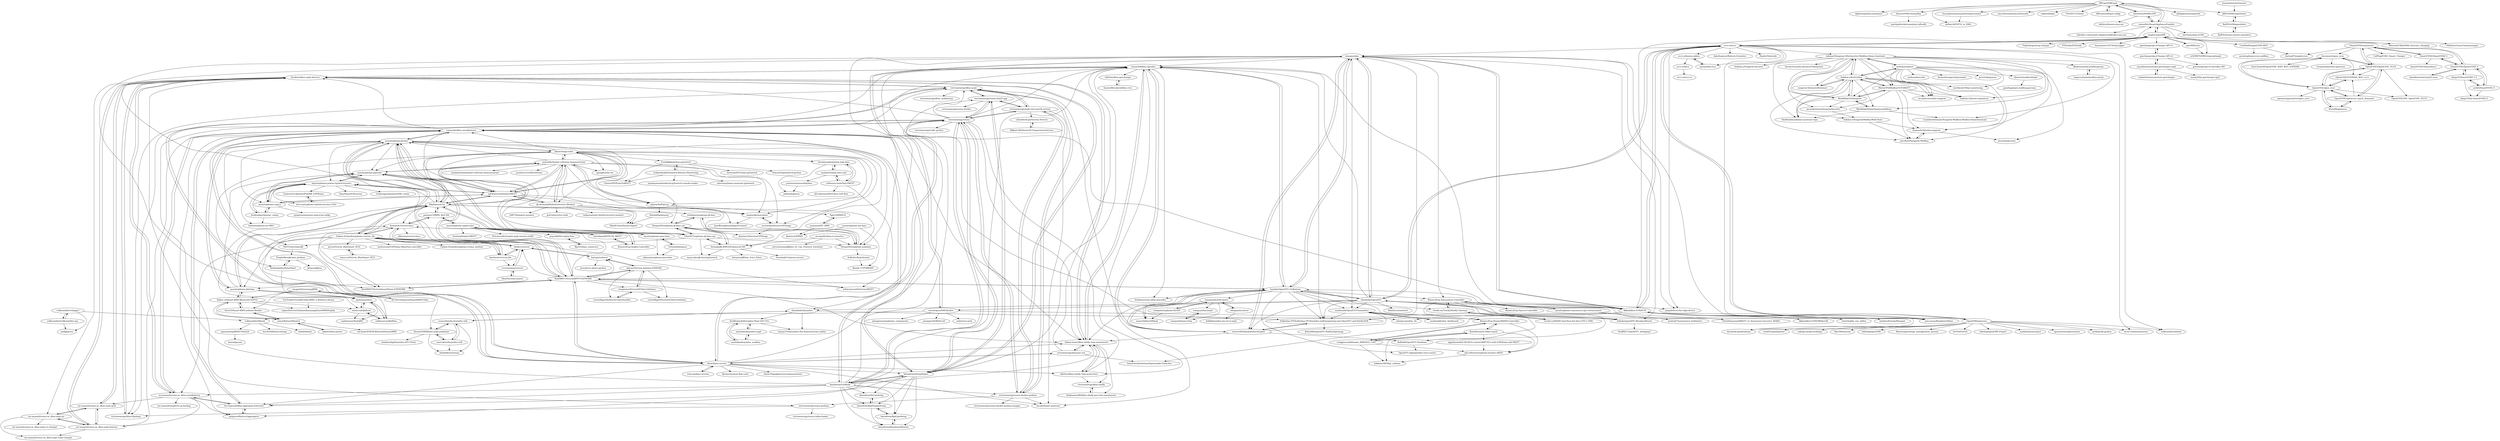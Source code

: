digraph G {
"SBFspot/SBFspot" -> "SBFspot/sbfspot-config"
"SBFspot/SBFspot" -> "datenschuft/SMA-EM"
"SBFspot/SBFspot" -> "philipptrenz/sunportal"
"SBFspot/SBFspot" -> "camueller/SmartApplianceEnabler"
"SBFspot/SBFspot" -> "dgibson/python-smadata2"
"SBFspot/SBFspot" -> "stuartpittaway/nanodesmapvmonitor"
"SBFspot/SBFspot" -> "Dymerz/SMA-SunnyBoy"
"SBFspot/SBFspot" -> "sma-bluetooth/sma-bluetooth"
"SBFspot/SBFspot" -> "nakla/sbfspot"
"SBFspot/SBFspot" -> "delhatch/ESP32_to_SMA"
"SBFspot/SBFspot" -> "J0B10/SMA-Speedwire"
"SBFspot/SBFspot" -> "TD22057/T-Home"
"mruettgers/SMLReader" -> "volkszaehler/libsml"
"mruettgers/SMLReader" -> "alengwenus/esphome_components"
"mruettgers/SMLReader" -> "lumapu/ahoy"
"mruettgers/SMLReader" -> "prampec/IotWebConf" ["e"=1]
"mruettgers/SMLReader" -> "KlausLi/Esp-HuaweiR4850-Controller"
"mruettgers/SMLReader" -> "mdzio/ccu-jack" ["e"=1]
"jtuemmler/sml2emeter" -> "J0B10/SMA-Speedwire"
"snaptec/openWB" -> "openWB/core"
"snaptec/openWB" -> "camueller/SmartApplianceEnabler"
"snaptec/openWB" -> "a529987659852/openwbmqtt"
"snaptec/openWB" -> "evcc-io/evcc"
"snaptec/openWB" -> "CurtRod/SimpleEVSE-WiFi"
"snaptec/openWB" -> "goecharger/go-eCharger-API-v1"
"snaptec/openWB" -> "Tinkerforge/warp-charger"
"snaptec/openWB" -> "EVNotify/EVNotify" ["e"=1]
"snaptec/openWB" -> "bassmaster187/TeslaLogger" ["e"=1]
"snaptec/openWB" -> "Maverick78de/SMA_forecast_charging"
"irekzielinski/Pylontech-Battery-Monitoring" -> "Frankkkkk/python-pylontech"
"irekzielinski/Pylontech-Battery-Monitoring" -> "mletenay/home-assistant-pylontech"
"irekzielinski/Pylontech-Battery-Monitoring" -> "ClassicDIY/PylonToMQTT"
"irekzielinski/Pylontech-Battery-Monitoring" -> "juanhaywood/nodered-pylontech-console-reader"
"SmartEVSE/smartevse" -> "SmartEVSE/SmartEVSE-2"
"SmartEVSE/smartevse" -> "CalPlug/EVSE_Smart_Charger"
"SmartEVSE/smartevse" -> "kortas87/simple-evse"
"SmartEVSE/smartevse" -> "SmartEVSE/SmartEVSE-3"
"SmartEVSE/smartevse" -> "lincomatic/open_evse"
"SmartEVSE/smartevse" -> "OpenEVSE/OpenEVSE_PLUS"
"BotoX/huawei-r48xx-esp32" -> "craigpeacock/Huawei_R4850G2_CAN"
"BotoX/huawei-r48xx-esp32" -> "haklein/r4850g2_arduino"
"BotoX/huawei-r48xx-esp32" -> "mb-software/esphome-huawei-r4850"
"BotoX/huawei-r48xx-esp32" -> "mjpalmowski/CAN-BUS-control-R4875G1-with-ESPHome-and-MQTT"
"BotoX/huawei-r48xx-esp32" -> "KlausLi/Esp-HuaweiR4850-Controller"
"jblance/mpp-solar" -> "ned-kelly/docker-voltronic-homeassistant"
"jblance/mpp-solar" -> "syssi/esphome-jk-bms"
"jblance/mpp-solar" -> "syssi/esphome-pipsolar"
"jblance/mpp-solar" -> "fl4p/batmon-ha"
"jblance/mpp-solar" -> "Uksa007/esphome-jk-bms-can"
"jblance/mpp-solar" -> "softwarecrash/Solar2MQTT"
"jblance/mpp-solar" -> "njfaria/SolPipLog"
"jblance/mpp-solar" -> "BarkinSpider/SolarShed"
"jblance/mpp-solar" -> "dj-nitehawk/Hybrid-Inverter-Monitor"
"jblance/mpp-solar" -> "manio/skymax-demo"
"jblance/mpp-solar" -> "Louisvdw/dbus-serialbattery"
"jblance/mpp-solar" -> "dreadnought/python-daly-bms"
"jblance/mpp-solar" -> "opengd/solar-sis"
"jblance/mpp-solar" -> "Frankkkkk/python-pylontech"
"jblance/mpp-solar" -> "scottwday/InverterOfThings"
"bres55/Smart-BMS-arduino-Reader" -> "kolins-cz/Smart-BMS-Bluetooth-ESP32"
"bres55/Smart-BMS-arduino-Reader" -> "simat/BatteryMonitor"
"CurtRod/SimpleEVSE-WiFi" -> "kortas87/simple-evse"
"CurtRod/SimpleEVSE-WiFi" -> "syssi/esphome-evse-wallbox"
"victronenergy/venus-html5-app" -> "victronenergy/node-red-contrib-victron"
"victronenergy/venus-html5-app" -> "victronenergy/dbus-mqtt"
"victronenergy/venus-html5-app" -> "victronenergy/venus-docker"
"victronenergy/venus-html5-app" -> "victronenergy/venus"
"victronenergy/venus-html5-app" -> "kwindrem/SetupHelper"
"winginitau/VictronVEDirectArduino" -> "physee/Victron.Arduino-ESP8266"
"winginitau/VictronVEDirectArduino" -> "cterwilliger/VeDirectFrameHandler"
"winginitau/VictronVEDirectArduino" -> "cterwilliger/VictronVEDirectArduino"
"meltaxa/solariot" -> "bohdan-s/SunGather"
"meltaxa/solariot" -> "tjhowse/modbus4mqtt"
"meltaxa/solariot" -> "MatterVN/ModbusTCP2MQTT"
"meltaxa/solariot" -> "meltaxa/herculis"
"meltaxa/solariot" -> "thomasfa18/solar-sungrow"
"meltaxa/solariot" -> "ptarcher/pvstats"
"meltaxa/solariot" -> "rpvelloso/Sungrow-Modbus"
"meltaxa/solariot" -> "kronicd/sungrow2pvoutput"
"meltaxa/solariot" -> "MickMake/GoSungrow"
"meltaxa/solariot" -> "mkaiser/Sungrow-SHx-Inverter-Modbus-Home-Assistant"
"meltaxa/solariot" -> "pcorrick/sgemon"
"meltaxa/solariot" -> "mvandersteen/ha-sungrow"
"ned-kelly/docker-voltronic-homeassistant" -> "manio/skymax-demo"
"ned-kelly/docker-voltronic-homeassistant" -> "jblance/mpp-solar"
"ned-kelly/docker-voltronic-homeassistant" -> "njfaria/SolPipLog"
"ned-kelly/docker-voltronic-homeassistant" -> "syssi/esphome-pipsolar"
"ned-kelly/docker-voltronic-homeassistant" -> "scottwday/InverterOfThings"
"ned-kelly/docker-voltronic-homeassistant" -> "dj-nitehawk/Hybrid-Inverter-Monitor"
"ned-kelly/docker-voltronic-homeassistant" -> "MindFreeze/hassio-axpert"
"ned-kelly/docker-voltronic-homeassistant" -> "JosefKrieglstein/AxpertControl"
"ned-kelly/docker-voltronic-homeassistant" -> "catalinbordan/docker-voltronic-homeassistant"
"ned-kelly/docker-voltronic-homeassistant" -> "softwarecrash/Solar2MQTT"
"ned-kelly/docker-voltronic-homeassistant" -> "jvandervyver/libvoltronic"
"ned-kelly/docker-voltronic-homeassistant" -> "fl4p/batmon-ha"
"ned-kelly/docker-voltronic-homeassistant" -> "syssi/esphome-jk-bms"
"ned-kelly/docker-voltronic-homeassistant" -> "Uksa007/esphome-jk-bms-can"
"ned-kelly/docker-voltronic-homeassistant" -> "opengd/solar-sis"
"SBFspot/sbfspot-config" -> "SBFspot/SBFspot"
"thomasfa18/solar-sungrow" -> "rpvelloso/Sungrow-Modbus"
"thomasfa18/solar-sungrow" -> "ptarcher/pvstats"
"victronenergy/node-red-contrib-victron" -> "victronenergy/venus-html5-app"
"victronenergy/node-red-contrib-victron" -> "victronenergy/venus-docker-grafana"
"victronenergy/node-red-contrib-victron" -> "victronenergy/dbus-mqtt"
"victronenergy/node-red-contrib-victron" -> "lucode/home-assistant"
"victronenergy/node-red-contrib-victron" -> "victronenergy/venus"
"victronenergy/node-red-contrib-victron" -> "LHardwick-git/Victron-Service"
"smagicld/xiaoxiangBMS" -> "KG-Development/SmartBMSUtility"
"smagicld/xiaoxiangBMS" -> "kolins-cz/Smart-BMS-Bluetooth-ESP32"
"smagicld/xiaoxiangBMS" -> "bres55/Smart-BMS-arduino-Reader"
"kolins-cz/Smart-BMS-Bluetooth-ESP32" -> "bres55/Smart-BMS-arduino-Reader"
"kolins-cz/Smart-BMS-Bluetooth-ESP32" -> "syssi/esphome-jbd-bms"
"kolins-cz/Smart-BMS-Bluetooth-ESP32" -> "vagueDirector/ArduinoXiaoxiangSmartBMSDisplay"
"kolins-cz/Smart-BMS-Bluetooth-ESP32" -> "simat/BatteryMonitor"
"kolins-cz/Smart-BMS-Bluetooth-ESP32" -> "sshoecraft/jbdtool"
"victronenergy/venus-docker-grafana" -> "victronenergy/dbus-mqtt"
"victronenergy/venus-docker-grafana" -> "victronenergy/venus-docker-grafana-images"
"victronenergy/venus-docker-grafana" -> "victronenergy/node-red-contrib-victron"
"victronenergy/venus-docker-grafana" -> "victronenergy/venus"
"victronenergy/venus-docker-grafana" -> "victronenergy/venus-grafana"
"victronenergy/venus-docker-grafana" -> "lucode/home-assistant"
"Dymerz/SMA-SunnyBoy" -> "martijndierckx/sunnyboy-influxdb"
"lluisball/godenerg" -> "MindFreeze/hassio-axpert"
"Sgw32/BMSCtl" -> "juamiso/ANT_BMS"
"Louisvdw/dbus-serialbattery" -> "victronenergy/venus"
"Louisvdw/dbus-serialbattery" -> "Dr-Gigavolt/dbus-aggregate-batteries"
"Louisvdw/dbus-serialbattery" -> "mr-manuel/venus-os_dbus-serialbattery"
"Louisvdw/dbus-serialbattery" -> "syssi/esphome-jk-bms"
"Louisvdw/dbus-serialbattery" -> "kwindrem/SetupHelper"
"Louisvdw/dbus-serialbattery" -> "kwindrem/GuiMods"
"Louisvdw/dbus-serialbattery" -> "freakent/dbus-mqtt-devices"
"Louisvdw/dbus-serialbattery" -> "sfstar/hass-victron"
"Louisvdw/dbus-serialbattery" -> "mr-manuel/venus-os_dbus-mqtt-battery"
"Louisvdw/dbus-serialbattery" -> "henne49/dbus-opendtu"
"Louisvdw/dbus-serialbattery" -> "Uksa007/esphome-jk-bms-can"
"Louisvdw/dbus-serialbattery" -> "victronenergy/dbus-mqtt"
"Louisvdw/dbus-serialbattery" -> "pulquero/BatteryAggregator"
"Louisvdw/dbus-serialbattery" -> "shining-man/bsc_fw" ["e"=1]
"Louisvdw/dbus-serialbattery" -> "fabian-lauer/dbus-shelly-3em-smartmeter"
"evcc-io/evcc" -> "Akkudoktor-EOS/EOS"
"evcc-io/evcc" -> "snaptec/openWB"
"evcc-io/evcc" -> "tbnobody/OpenDTU"
"evcc-io/evcc" -> "jomjol/AI-on-the-edge-device" ["e"=1]
"evcc-io/evcc" -> "evcc-io/hassio-addon"
"evcc-io/evcc" -> "OpenEMS/openems"
"evcc-io/evcc" -> "jens-maus/RaspberryMatic" ["e"=1]
"evcc-io/evcc" -> "marq24/ha-evcc"
"evcc-io/evcc" -> "camueller/SmartApplianceEnabler"
"evcc-io/evcc" -> "steve-community/steve" ["e"=1]
"evcc-io/evcc" -> "dalathegreat/Battery-Emulator" ["e"=1]
"evcc-io/evcc" -> "Hypfer/Valetudo" ["e"=1]
"evcc-io/evcc" -> "mkaiser/Sungrow-SHx-Inverter-Modbus-Home-Assistant"
"evcc-io/evcc" -> "lumapu/ahoy"
"evcc-io/evcc" -> "volkszaehler/mbmd" ["e"=1]
"stuartpittaway/nanodesmapvmonitor" -> "delhatch/ESP32_to_SMA"
"OpenEVSE/openevse_esp32_firmware" -> "OpenEVSE/open_evse"
"OpenEVSE/openevse_esp32_firmware" -> "firstof9/openevse"
"OpenEVSE/openevse_esp32_firmware" -> "OpenEVSE/OpenEVSE_PLUS"
"OpenEVSE/openevse_esp32_firmware" -> "OpenEVSE/ESP8266_WiFi_v2.x"
"goecharger/go-eCharger-API-v1" -> "goecharger/go-eCharger-API-v2"
"volkszaehler/libsml" -> "dailab/libsml"
"volkszaehler/libsml" -> "devZer0/libsml-testing"
"volkszaehler/libsml" -> "spacemanspiff2007/SmlLib"
"simat/BatteryMonitor" -> "bres55/Smart-BMS-arduino-Reader"
"simat/BatteryMonitor" -> "Jakeler/bms-parser"
"simat/BatteryMonitor" -> "sw-home/FHEM-BluetoothSmartBMS"
"simat/BatteryMonitor" -> "kolins-cz/Smart-BMS-Bluetooth-ESP32"
"victronenergy/venus" -> "Louisvdw/dbus-serialbattery"
"victronenergy/venus" -> "kwindrem/GuiMods"
"victronenergy/venus" -> "victronenergy/venus-docker-grafana"
"victronenergy/venus" -> "kwindrem/SetupHelper"
"victronenergy/venus" -> "victronenergy/venus-html5-app"
"victronenergy/venus" -> "victronenergy/dbus-mqtt"
"victronenergy/venus" -> "victronenergy/node-red-contrib-victron"
"victronenergy/venus" -> "sfstar/hass-victron"
"victronenergy/venus" -> "freakent/dbus-mqtt-devices"
"victronenergy/venus" -> "henne49/dbus-opendtu"
"victronenergy/venus" -> "fabian-lauer/dbus-shelly-3em-smartmeter"
"victronenergy/venus" -> "victronenergy/dbus-flashmq"
"victronenergy/venus" -> "victronenergy/venus-grafana"
"victronenergy/venus" -> "victronenergy/velib_python"
"victronenergy/venus" -> "vikt0rm/dbus-shelly-1pm-pvinverter"
"cathiele/homeassistant-goecharger" -> "syssi/homeassistant-goecharger-mqtt"
"tjhowse/modbus4mqtt" -> "ganehag/open-modbusgateway"
"BarkinSpider/SolarShed" -> "PurpleAlien/jk-bms_grafana"
"BarkinSpider/SolarShed" -> "tgalarneau/bms"
"rakhmaevao/JbdBms" -> "tgalarneau/bms"
"rakhmaevao/JbdBms" -> "sshoecraft/jbdtool"
"Jakeler/bms-parser" -> "simat/BatteryMonitor"
"karioja/vedirect" -> "physee/Victron.Arduino-ESP8266"
"karioja/vedirect" -> "jessedc/ve.direct-python"
"karioja/vedirect" -> "birdie1/victron"
"volkszaehler/vzlogger" -> "volkszaehler/volkszaehler.org"
"volkszaehler/vzlogger" -> "volkszaehler/libsml"
"volkszaehler/vzlogger" -> "andig/gravo"
"cterwilliger/VeDirectFrameHandler" -> "winginitau/VictronVEDirectArduino"
"mitchese/shm-et340" -> "c0deliner/venus-homemanager"
"juamiso/ANT_BMS" -> "Sgw32/BMSCtl"
"juamiso/ANT_BMS" -> "klotztech/VBMS"
"Olen/VictronConnect" -> "vvvrrooomm/victron"
"rpvelloso/Sungrow-Modbus" -> "thomasfa18/solar-sungrow"
"dzurikmiroslav/esp32-evse" -> "SmartEVSE/SmartEVSE-3"
"justinschoeman/dalybms" -> "jallum/dalymon"
"dmslabsbr/hoymiles" -> "banny310/hoymiles-dtu-homeassistant-addon"
"dmslabsbr/hoymiles" -> "ArekKubacki/Hoymiles-Plant-DTU-Pro"
"dmslabsbr/hoymiles" -> "suaveolent/ha-hoymiles-wifi"
"dmslabsbr/hoymiles" -> "Selbstbau-PV/Selbstbau-PV-Hoymiles-nulleinspeisung-mit-OpenDTU-und-Shelly3EM"
"KinDR007/VictronMPPT-ESPHOME" -> "Fabian-Schmidt/esphome-victron_ble"
"KinDR007/VictronMPPT-ESPHOME" -> "KinDR007/VictronSmartShunt-ESPHOME"
"KinDR007/VictronMPPT-ESPHOME" -> "physee/Victron.Arduino-ESP8266"
"KinDR007/VictronMPPT-ESPHOME" -> "syssi/esphome-jk-bms"
"KinDR007/VictronMPPT-ESPHOME" -> "softwarecrash/Victron2MQTT"
"KinDR007/VictronMPPT-ESPHOME" -> "henne49/dbus-opendtu"
"KinDR007/VictronMPPT-ESPHOME" -> "sfstar/hass-victron"
"KinDR007/VictronMPPT-ESPHOME" -> "karioja/vedirect"
"KinDR007/VictronMPPT-ESPHOME" -> "keshavdv/victron-hacs"
"KinDR007/VictronMPPT-ESPHOME" -> "hoylabs/OpenDTU-OnBattery"
"KinDR007/VictronMPPT-ESPHOME" -> "birdie1/victron"
"KinDR007/VictronMPPT-ESPHOME" -> "fl4p/batmon-ha"
"KinDR007/VictronMPPT-ESPHOME" -> "fabian-lauer/dbus-shelly-3em-smartmeter"
"KinDR007/VictronMPPT-ESPHOME" -> "winginitau/VictronVEDirectArduino"
"KinDR007/VictronMPPT-ESPHOME" -> "syssi/esphome-jbd-bms"
"SmartEVSE/SmartEVSE-2" -> "SmartEVSE/smartevse"
"SmartEVSE/SmartEVSE-2" -> "SmartEVSE/SmartEVSE-3"
"SmartEVSE/SmartEVSE-2" -> "SmartEVSE/Sensorbox-2"
"birdie1/victron" -> "vvvrrooomm/victron"
"birdie1/victron" -> "karioja/vedirect"
"birdie1/victron" -> "keshavdv/victron-ble"
"birdie1/victron" -> "Fabian-Schmidt/esphome-victron_ble"
"softwarecrash/Solar2MQTT" -> "syssi/esphome-pipsolar"
"softwarecrash/Solar2MQTT" -> "syssi/esphome-smg-ii"
"softwarecrash/Solar2MQTT" -> "odya/esphome-powmr-hybrid-inverter"
"softwarecrash/Solar2MQTT" -> "dj-nitehawk/Hybrid-Inverter-Monitor"
"softwarecrash/Solar2MQTT" -> "syssi/esphome-jk-bms"
"softwarecrash/Solar2MQTT" -> "ned-kelly/docker-voltronic-homeassistant"
"softwarecrash/Solar2MQTT" -> "jblance/mpp-solar"
"softwarecrash/Solar2MQTT" -> "fl4p/batmon-ha"
"softwarecrash/Solar2MQTT" -> "njfaria/SolPipLog"
"softwarecrash/Solar2MQTT" -> "daromer2/InverterOfThings"
"syssi/esphome-jk-bms" -> "fl4p/batmon-ha"
"syssi/esphome-jk-bms" -> "Uksa007/esphome-jk-bms-can"
"syssi/esphome-jk-bms" -> "Louisvdw/dbus-serialbattery"
"syssi/esphome-jk-bms" -> "Sleeper85/esphome-jk-bms-can"
"syssi/esphome-jk-bms" -> "jblance/mpp-solar"
"syssi/esphome-jk-bms" -> "NEEY-electronic/JK"
"syssi/esphome-jk-bms" -> "Sleeper85/esphome-yambms"
"syssi/esphome-jk-bms" -> "syssi/esphome-pipsolar"
"syssi/esphome-jk-bms" -> "syssi/esphome-jbd-bms"
"syssi/esphome-jk-bms" -> "softwarecrash/Solar2MQTT"
"syssi/esphome-jk-bms" -> "odya/esphome-powmr-hybrid-inverter"
"syssi/esphome-jk-bms" -> "Fabian-Schmidt/esphome-victron_ble"
"syssi/esphome-jk-bms" -> "KinDR007/VictronMPPT-ESPHOME"
"syssi/esphome-jk-bms" -> "syssi/esphome-smg-ii"
"syssi/esphome-jk-bms" -> "ArminJo/JK-BMSToPylontechCAN"
"syssi/esphome-soyosource-gtn-virtual-meter" -> "KlausLi/Esp-Soyosource-Controller"
"syssi/esphome-soyosource-gtn-virtual-meter" -> "ChrisHomewood/MQTT_to_Soyosource-Inverter_RS485"
"syssi/esphome-soyosource-gtn-virtual-meter" -> "matlen67/soyosource-weblimiter"
"kwindrem/GuiMods" -> "kwindrem/SetupHelper"
"kwindrem/GuiMods" -> "kwindrem/RpiDisplaySetup"
"kwindrem/GuiMods" -> "victronenergy/venus"
"kwindrem/GuiMods" -> "kwindrem/RpiGpioSetup"
"kwindrem/GuiMods" -> "Louisvdw/dbus-serialbattery"
"kwindrem/GuiMods" -> "kwindrem/ShutdownMonitor"
"kwindrem/GuiMods" -> "freakent/dbus-mqtt-devices"
"kwindrem/GuiMods" -> "mr-manuel/venus-os_dbus-serialbattery"
"kwindrem/GuiMods" -> "kwindrem/VeCanSetup"
"kwindrem/GuiMods" -> "fabian-lauer/dbus-shelly-3em-smartmeter"
"kwindrem/GuiMods" -> "henne49/dbus-opendtu"
"kwindrem/GuiMods" -> "Dr-Gigavolt/dbus-aggregate-batteries"
"kwindrem/GuiMods" -> "victronenergy/venus-docker-grafana"
"kwindrem/GuiMods" -> "victronenergy/venus-html5-app"
"firstof9/openevse" -> "OpenEVSE/openevse_esp32_firmware"
"firstof9/openevse" -> "OpenEVSE/open_evse"
"PurpleAlien/jk-bms_grafana" -> "BarkinSpider/SolarShed"
"PurpleAlien/jk-bms_grafana" -> "jblance/jkbms"
"openWB/core" -> "snaptec/openWB"
"openWB/core" -> "a529987659852/openwbmqtt"
"KinDR007/VictronSmartShunt-ESPHOME" -> "KinDR007/VictronMPPT-ESPHOME"
"evcc-io/hassio-addon" -> "marq24/ha-evcc"
"evcc-io/hassio-addon" -> "evcc-io/docs"
"syssi/esphome-pipsolar" -> "syssi/esphome-smg-ii"
"syssi/esphome-pipsolar" -> "softwarecrash/Solar2MQTT"
"syssi/esphome-pipsolar" -> "ned-kelly/docker-voltronic-homeassistant"
"syssi/esphome-pipsolar" -> "odya/esphome-powmr-hybrid-inverter"
"tiagocoutinho/modbus-proxy" -> "Akulatraxas/ha-modbusproxy"
"vvvrrooomm/victron" -> "birdie1/victron"
"vvvrrooomm/victron" -> "Olen/VictronConnect"
"craigpeacock/Huawei_R4850G2_CAN" -> "BotoX/huawei-r48xx-esp32"
"craigpeacock/Huawei_R4850G2_CAN" -> "KlausLi/Esp-HuaweiR4850-Controller"
"craigpeacock/Huawei_R4850G2_CAN" -> "mb-software/esphome-huawei-r4850"
"craigpeacock/Huawei_R4850G2_CAN" -> "haklein/r4850g2_arduino"
"dreadnought/python-daly-bms" -> "maland16/daly-bms-uart"
"dreadnought/python-daly-bms" -> "jallum/dalymon"
"dreadnought/python-daly-bms" -> "softwarecrash/Daly2MQTT"
"maland16/daly-bms-uart" -> "dreadnought/python-daly-bms"
"maland16/daly-bms-uart" -> "softwarecrash/Daly2MQTT"
"maland16/daly-bms-uart" -> "justinschoeman/dalybms"
"kwindrem/SetupHelper" -> "kwindrem/GuiMods"
"kwindrem/SetupHelper" -> "kwindrem/RpiDisplaySetup"
"kwindrem/SetupHelper" -> "kwindrem/ShutdownMonitor"
"kwindrem/SetupHelper" -> "kwindrem/RpiGpioSetup"
"kwindrem/SetupHelper" -> "Louisvdw/dbus-serialbattery"
"kwindrem/SetupHelper" -> "freakent/dbus-mqtt-devices"
"kwindrem/SetupHelper" -> "victronenergy/venus"
"kwindrem/SetupHelper" -> "kwindrem/VeCanSetup"
"kwindrem/SetupHelper" -> "Dr-Gigavolt/dbus-aggregate-batteries"
"kwindrem/SetupHelper" -> "pulquero/BatteryAggregator"
"kwindrem/SetupHelper" -> "victronenergy/venus-html5-app"
"kwindrem/SetupHelper" -> "henne49/dbus-opendtu"
"datenschuft/SMA-EM" -> "kellerza/hassio-sma-em"
"datenschuft/SMA-EM" -> "camueller/SmartApplianceEnabler"
"datenschuft/SMA-EM" -> "SBFspot/SBFspot"
"Frankkkkk/python-pylontech" -> "meteosat007/solar-pylontech"
"Frankkkkk/python-pylontech" -> "Tomcat42/pylontech-python"
"Frankkkkk/python-pylontech" -> "irekzielinski/Pylontech-Battery-Monitoring"
"Frankkkkk/python-pylontech" -> "ClassicDIY/PylonToMQTT"
"spacemanspiff2007/SmlLib" -> "huirad/pysml"
"RalfOGit/libspeedwire" -> "J0B10/SMA-Speedwire"
"RalfOGit/libspeedwire" -> "RalfOGit/sma-emeter-simulator"
"tgalarneau/bms" -> "sophienyaa/NodeJBD"
"tgalarneau/bms" -> "sshoecraft/jbdtool"
"tgalarneau/bms" -> "rakhmaevao/JbdBms"
"sshoecraft/jbdtool" -> "tgalarneau/bms"
"sshoecraft/jbdtool" -> "sophienyaa/NodeJBD"
"sshoecraft/jbdtool" -> "rakhmaevao/JbdBms"
"kwindrem/VeCanSetup" -> "kwindrem/RpiDisplaySetup"
"J0B10/SMA-Speedwire" -> "RalfOGit/libspeedwire"
"RalfOGit/sma-emeter-simulator" -> "RalfOGit/libspeedwire"
"LHardwick-git/Victron-Service" -> "Rikkert-RS/VenusOS-TemperatureService"
"kwindrem/RpiDisplaySetup" -> "kwindrem/RpiGpioSetup"
"kwindrem/RpiDisplaySetup" -> "kwindrem/ShutdownMonitor"
"kwindrem/RpiDisplaySetup" -> "kwindrem/VeCanSetup"
"KG-Development/SmartBMSUtility" -> "smagicld/xiaoxiangBMS"
"kwindrem/RpiGpioSetup" -> "kwindrem/RpiDisplaySetup"
"kwindrem/RpiGpioSetup" -> "kwindrem/ShutdownMonitor"
"fl4p/batmon-ha" -> "syssi/esphome-jk-bms"
"fl4p/batmon-ha" -> "patman15/BMS_BLE-HA"
"fl4p/batmon-ha" -> "syssi/esphome-jbd-bms"
"fl4p/batmon-ha" -> "syssi/esphome-pipsolar"
"fl4p/batmon-ha" -> "Uksa007/esphome-jk-bms-can"
"fl4p/batmon-ha" -> "jblance/mpp-solar"
"fl4p/batmon-ha" -> "odya/esphome-powmr-hybrid-inverter"
"fl4p/batmon-ha" -> "softwarecrash/Solar2MQTT"
"fl4p/batmon-ha" -> "ned-kelly/docker-voltronic-homeassistant"
"fl4p/batmon-ha" -> "txubelaxu/esphome-jk-bms"
"fl4p/batmon-ha" -> "keshavdv/victron-hacs"
"fl4p/batmon-ha" -> "KinDR007/VictronSmartShunt-ESPHOME"
"fl4p/batmon-ha" -> "Sleeper85/esphome-yambms"
"fl4p/batmon-ha" -> "tgalarneau/bms"
"fl4p/batmon-ha" -> "Fabian-Schmidt/esphome-victron_ble"
"lumapu/ahoy" -> "tbnobody/OpenDTU"
"lumapu/ahoy" -> "hoylabs/OpenDTU-OnBattery"
"lumapu/ahoy" -> "reserve85/HoymilesZeroExport"
"lumapu/ahoy" -> "henne49/dbus-opendtu"
"lumapu/ahoy" -> "mruettgers/SMLReader"
"lumapu/ahoy" -> "KlausLi/Esp-Soyosource-Controller"
"lumapu/ahoy" -> "dokuhn/openDTU-BreakoutBoard"
"lumapu/ahoy" -> "Akkudoktor-EOS/EOS"
"lumapu/ahoy" -> "KinDR007/VictronMPPT-ESPHOME"
"lumapu/ahoy" -> "jens-maus/RaspberryMatic" ["e"=1]
"lumapu/ahoy" -> "DennisOSRM/hms-mqtt-publisher"
"lumapu/ahoy" -> "jomjol/AI-on-the-edge-device" ["e"=1]
"lumapu/ahoy" -> "dmslabsbr/hoymiles"
"lumapu/ahoy" -> "markusdd/OpenDTUFusionDocs"
"lumapu/ahoy" -> "Selbstbau-PV/Selbstbau-PV-Hoymiles-nulleinspeisung-mit-OpenDTU-und-Shelly3EM"
"mkaiser/Sungrow-SHx-Inverter-Modbus-Home-Assistant" -> "bohdan-s/SunGather"
"mkaiser/Sungrow-SHx-Inverter-Modbus-Home-Assistant" -> "MickMake/HomeAssistantAddons"
"mkaiser/Sungrow-SHx-Inverter-Modbus-Home-Assistant" -> "MatterVN/ModbusTCP2MQTT"
"mkaiser/Sungrow-SHx-Inverter-Modbus-Home-Assistant" -> "sungrow-firmware/firmware"
"mkaiser/Sungrow-SHx-Inverter-Modbus-Home-Assistant" -> "MickMake/GoSungrow"
"mkaiser/Sungrow-SHx-Inverter-Modbus-Home-Assistant" -> "Louisbertelsmann/Sungrow-Wallbox-Modbus-HomeAssistant"
"mkaiser/Sungrow-SHx-Inverter-Modbus-Home-Assistant" -> "NickStallman/home-assistant-repo"
"mkaiser/Sungrow-SHx-Inverter-Modbus-Home-Assistant" -> "Akulatraxas/ha-modbusproxy"
"mkaiser/Sungrow-SHx-Inverter-Modbus-Home-Assistant" -> "michbeck100/pv-monitoring"
"mkaiser/Sungrow-SHx-Inverter-Modbus-Home-Assistant" -> "bohdan-s/hassio-repository"
"mkaiser/Sungrow-SHx-Inverter-Modbus-Home-Assistant" -> "bohdan-s/Sungrow-Inverter"
"mkaiser/Sungrow-SHx-Inverter-Modbus-Home-Assistant" -> "meltaxa/solariot"
"mkaiser/Sungrow-SHx-Inverter-Modbus-Home-Assistant" -> "InventoCasa/ha-advanced-blueprints" ["e"=1]
"mkaiser/Sungrow-SHx-Inverter-Modbus-Home-Assistant" -> "mvandersteen/ha-sungrow"
"mkaiser/Sungrow-SHx-Inverter-Modbus-Home-Assistant" -> "mvandersteen/SungrowInverter"
"camueller/SmartApplianceEnabler" -> "Maverick78de/SMA_forecast_charging"
"camueller/SmartApplianceEnabler" -> "datenschuft/SMA-EM"
"camueller/SmartApplianceEnabler" -> "iobroker-community-adapters/ioBroker.sma-em"
"camueller/SmartApplianceEnabler" -> "snaptec/openWB"
"camueller/SmartApplianceEnabler" -> "mitchese/shm-et340"
"camueller/SmartApplianceEnabler" -> "SBFspot/SBFspot"
"goecharger/go-eCharger-API-v2" -> "goecharger/go-eCharger-API-v1"
"goecharger/go-eCharger-API-v2" -> "syssi/homeassistant-goecharger-mqtt"
"goecharger/go-eCharger-API-v2" -> "goecharger/go-eController-API"
"syssi/esphome-jbd-bms" -> "kolins-cz/Smart-BMS-Bluetooth-ESP32"
"syssi/esphome-jbd-bms" -> "rakhmaevao/JbdBms"
"syssi/esphome-jbd-bms" -> "tgalarneau/bms"
"syssi/esphome-jbd-bms" -> "fl4p/batmon-ha"
"syssi/esphome-jbd-bms" -> "syssi/esphome-jk-bms"
"syssi/esphome-jbd-bms" -> "sshoecraft/jbdtool"
"syssi/esphome-jbd-bms" -> "syssi/esphome-pipsolar"
"SmartEVSE/SmartEVSE-3" -> "serkri/SmartEVSE-3"
"SmartEVSE/SmartEVSE-3" -> "SmartEVSE/SmartEVSE-2"
"SmartEVSE/SmartEVSE-3" -> "dingo35/SmartEVSE-3.5"
"SmartEVSE/SmartEVSE-3" -> "dzurikmiroslav/esp32-evse"
"SmartEVSE/SmartEVSE-3" -> "SmartEVSE/smartevse"
"OpenEVSE/OpenEVSE_PLUS" -> "OpenEVSE/open_evse"
"OpenEVSE/OpenEVSE_PLUS" -> "OpenEVSE/openevse_esp32_firmware"
"OpenEVSE/OpenEVSE_PLUS" -> "lincomatic/open_evse"
"OpenEVSE/OpenEVSE_PLUS" -> "OpenEVSE/DIY_OpenEVSE_PLUS"
"OpenEVSE/OpenEVSE_PLUS" -> "SmartEVSE/smartevse"
"OpenEVSE/OpenEVSE_PLUS" -> "OpenEVSE/ESP8266_WiFi_v2.x"
"MickMake/GoSungrow" -> "MatterVN/ModbusTCP2MQTT"
"MickMake/GoSungrow" -> "MickMake/HomeAssistantAddons"
"MickMake/GoSungrow" -> "bohdan-s/SunGather"
"MickMake/GoSungrow" -> "mkaiser/Sungrow-SHx-Inverter-Modbus-Home-Assistant"
"MickMake/GoSungrow" -> "mvandersteen/SungrowInverter"
"MickMake/GoSungrow" -> "NickStallman/home-assistant-repo"
"fabian-lauer/dbus-shelly-3em-smartmeter" -> "henne49/dbus-opendtu"
"fabian-lauer/dbus-shelly-3em-smartmeter" -> "vikt0rm/dbus-shelly-1pm-pvinverter"
"fabian-lauer/dbus-shelly-3em-smartmeter" -> "funkmaster86/dbus-shelly-pro-3em-smartmeter"
"fabian-lauer/dbus-shelly-3em-smartmeter" -> "freakent/dbus-mqtt-devices"
"fabian-lauer/dbus-shelly-3em-smartmeter" -> "victronenergy/dbus-shelly"
"fabian-lauer/dbus-shelly-3em-smartmeter" -> "victronenergy/dynamic-ess"
"vikt0rm/dbus-shelly-1pm-pvinverter" -> "fabian-lauer/dbus-shelly-3em-smartmeter"
"vikt0rm/dbus-shelly-1pm-pvinverter" -> "victronenergy/dbus-shelly"
"serkri/SmartEVSE-3" -> "SmartEVSE/SmartEVSE-3"
"serkri/SmartEVSE-3" -> "dingo35/SmartEVSE-3.5"
"serkri/SmartEVSE-3" -> "dingo35/ha-SmartEVSEv3"
"Uksa007/esphome-jk-bms-can" -> "syssi/esphome-jk-bms"
"Uksa007/esphome-jk-bms-can" -> "Sleeper85/esphome-jk-bms-can"
"Uksa007/esphome-jk-bms-can" -> "ArminJo/JK-BMSToPylontechCAN"
"Uksa007/esphome-jk-bms-can" -> "NEEY-electronic/JK"
"Uksa007/esphome-jk-bms-can" -> "Sleeper85/esphome-yambms"
"Uksa007/esphome-jk-bms-can" -> "fl4p/batmon-ha"
"Uksa007/esphome-jk-bms-can" -> "syssi/esphome-pipsolar"
"Uksa007/esphome-jk-bms-can" -> "maxx-ukoo/jk-bms2pylontech"
"scottwday/InverterOfThings" -> "manio/skymax-demo"
"scottwday/InverterOfThings" -> "daromer2/InverterOfThings"
"KlausLi/Esp-Soyosource-Controller" -> "syssi/esphome-soyosource-gtn-virtual-meter"
"KlausLi/Esp-Soyosource-Controller" -> "KlausLi/Esp-Epever-Controller"
"KlausLi/Esp-Soyosource-Controller" -> "ChrisHomewood/MQTT_to_Soyosource-Inverter_RS485"
"KlausLi/Esp-Soyosource-Controller" -> "KlausLi/Esp-HuaweiR4850-Controller"
"KlausLi/Esp-Soyosource-Controller" -> "trucki-eu/Trucki2Shelly-Gateway"
"KlausLi/Esp-Soyosource-Controller" -> "trucki-eu/RS485-Interface-for-Sun-GTIL2-1000"
"MatterVN/ModbusTCP2MQTT" -> "mvandersteen/ha-sungrow"
"MatterVN/ModbusTCP2MQTT" -> "bohdan-s/SunGather"
"MatterVN/ModbusTCP2MQTT" -> "mvandersteen/SungrowInverter"
"MatterVN/ModbusTCP2MQTT" -> "bohdan-s/hassio-repository"
"MatterVN/ModbusTCP2MQTT" -> "MickMake/GoSungrow"
"MatterVN/ModbusTCP2MQTT" -> "rpvelloso/Sungrow-Modbus"
"MatterVN/ModbusTCP2MQTT" -> "thomasfa18/solar-sungrow"
"bohdan-s/SunGather" -> "mkaiser/Sungrow-SHx-Inverter-Modbus-Home-Assistant"
"bohdan-s/SunGather" -> "MatterVN/ModbusTCP2MQTT"
"bohdan-s/SunGather" -> "bohdan-s/hassio-repository"
"bohdan-s/SunGather" -> "michbeck100/pv-monitoring"
"bohdan-s/SunGather" -> "MickMake/GoSungrow"
"bohdan-s/SunGather" -> "sungrow-firmware/firmware"
"bohdan-s/SunGather" -> "NickStallman/home-assistant-repo"
"bohdan-s/SunGather" -> "meltaxa/solariot"
"bohdan-s/SunGather" -> "rpvelloso/Sungrow-Modbus"
"bohdan-s/SunGather" -> "mvandersteen/ha-sungrow"
"bohdan-s/SunGather" -> "bohdan-s/SungrowModbusWebClient"
"bohdan-s/SunGather" -> "thomasfa18/solar-sungrow"
"bohdan-s/SunGather" -> "MickMake/HomeAssistantAddons"
"wasilukm/hoymiles-mqtt" -> "wasilukm/hoymiles_modbus"
"wasilukm/hoymiles-mqtt" -> "ArekKubacki/Hoymiles-Plant-DTU-Pro"
"softwarecrash/Daly2MQTT" -> "maland16/daly-bms-uart"
"softwarecrash/Daly2MQTT" -> "dreadnought/python-daly-bms"
"softwarecrash/Daly2MQTT" -> "all-solutions/DALY-docs-soft-firm"
"softwarecrash/Daly2MQTT" -> "softwarecrash/Victron2MQTT"
"syssi/esphome-ant-bms" -> "Bandit-17/PVBRAIN"
"syssi/esphome-ant-bms" -> "klotztech/VBMS"
"ArekKubacki/Hoymiles-Plant-DTU-Pro" -> "wasilukm/hoymiles_modbus"
"ArekKubacki/Hoymiles-Plant-DTU-Pro" -> "wasilukm/hoymiles-mqtt"
"ArekKubacki/Hoymiles-Plant-DTU-Pro" -> "banny310/hoymiles-dtu-homeassistant-addon"
"evcc-io/docs" -> "evcc-io/evcc.io"
"freakent/dbus-mqtt-devices" -> "mr-manuel/venus-os_dbus-mqtt-battery"
"freakent/dbus-mqtt-devices" -> "victronenergy/dbus-flashmq"
"freakent/dbus-mqtt-devices" -> "mr-manuel/venus-os_dbus-mqtt-grid"
"freakent/dbus-mqtt-devices" -> "victronenergy/dbus-mqtt"
"freakent/dbus-mqtt-devices" -> "henne49/dbus-opendtu"
"freakent/dbus-mqtt-devices" -> "mr-manuel/venus-os_dbus-mqtt-pv"
"freakent/dbus-mqtt-devices" -> "kwindrem/SetupHelper"
"freakent/dbus-mqtt-devices" -> "fabian-lauer/dbus-shelly-3em-smartmeter"
"freakent/dbus-mqtt-devices" -> "mr-manuel/venus-os_dbus-serialbattery"
"syssi/esphome-seplos-bms" -> "byte4geek/SEPLOS_MQTT"
"syssi/esphome-seplos-bms" -> "KlausLi/Esp-Seplos-Controller"
"syssi/esphome-seplos-bms" -> "syssi/esphome-pace-bms"
"syssi/esphome-seplos-bms" -> "pvprodk/HA-seplos-bms"
"syssi/esphome-seplos-bms" -> "ferelarg/Seplos3MQTT"
"syssi/esphome-seplos-bms" -> "patman15/BMS_BLE-HA"
"syssi/esphome-seplos-bms" -> "Privatecoder/seplos-mqtt-remote-rs485"
"NEEY-electronic/JK" -> "PurpleAlien/jk-bms_grafana"
"wasilukm/hoymiles_modbus" -> "wasilukm/hoymiles-mqtt"
"wasilukm/hoymiles_modbus" -> "ArekKubacki/Hoymiles-Plant-DTU-Pro"
"syssi/homeassistant-goecharger-mqtt" -> "cathiele/homeassistant-goecharger"
"syssi/homeassistant-goecharger-mqtt" -> "goecharger/go-eCharger-API-v2"
"syssi/homeassistant-goecharger-mqtt" -> "marq24/ha-goecharger-api2"
"vikt0rm/dbus-goecharger" -> "SamuelBrucksch/dbus-evcc"
"lincomatic/open_evse" -> "OpenEVSE/open_evse"
"lincomatic/open_evse" -> "OpenEVSE/OpenEVSE_PLUS"
"lincomatic/open_evse" -> "OpenEVSE/ESP8266_WiFi_v2.x"
"lincomatic/open_evse" -> "chris1howell/OpenEVSE_RAPI_WiFi_ESP8266"
"lincomatic/open_evse" -> "tiramiseb/python-openevse"
"trucki-eu/RS485-Interface-for-Sun-GTIL2-1000" -> "trucki-eu/Trucki2Shelly-Gateway"
"OpenEVSE/open_evse" -> "OpenEVSE/openevse_esp32_firmware"
"OpenEVSE/open_evse" -> "OpenEVSE/OpenEVSE_PLUS"
"OpenEVSE/open_evse" -> "lincomatic/open_evse"
"OpenEVSE/open_evse" -> "OpenEVSE/ESP8266_WiFi_v2.x"
"OpenEVSE/open_evse" -> "firstof9/openevse"
"OpenEVSE/open_evse" -> "openenergymonitor/open_evse"
"OpenEVSE/open_evse" -> "OpenEVSE/DIY_OpenEVSE_PLUS"
"FurTrader/Overkill-Solar-BMS_2-Arduino-Library" -> "vagueDirector/ArduinoXiaoxiangSmartBMSDisplay"
"kwindrem/ShutdownMonitor" -> "kwindrem/RpiGpioSetup"
"mvandersteen/SungrowInverter" -> "bohdan-s/SungrowModbusWebClient"
"MickMake/HomeAssistantAddons" -> "NickStallman/home-assistant-repo"
"MickMake/HomeAssistantAddons" -> "MickMake/GoSungrow"
"MickMake/HomeAssistantAddons" -> "Louisbertelsmann/Sungrow-Wallbox-Modbus-HomeAssistant"
"Akulatraxas/ha-modbusproxy" -> "tiagocoutinho/modbus-proxy"
"KlausLi/Esp-Seplos-Controller" -> "syssi/esphome-seplos-bms"
"KlausLi/Esp-Seplos-Controller" -> "byte4geek/SEPLOS_MQTT"
"bohdan-s/SungrowModbusWebClient" -> "rpvelloso/Sungrow-Modbus"
"bohdan-s/SungrowModbusWebClient" -> "thomasfa18/solar-sungrow"
"tbnobody/OpenDTU" -> "lumapu/ahoy"
"tbnobody/OpenDTU" -> "hoylabs/OpenDTU-OnBattery"
"tbnobody/OpenDTU" -> "reserve85/HoymilesZeroExport"
"tbnobody/OpenDTU" -> "henne49/dbus-opendtu"
"tbnobody/OpenDTU" -> "jomjol/AI-on-the-edge-device" ["e"=1]
"tbnobody/OpenDTU" -> "markusdd/OpenDTUFusionDocs"
"tbnobody/OpenDTU" -> "dokuhn/openDTU-BreakoutBoard"
"tbnobody/OpenDTU" -> "evcc-io/evcc"
"tbnobody/OpenDTU" -> "Akkudoktor-EOS/EOS"
"tbnobody/OpenDTU" -> "Selbstbau-PV/Selbstbau-PV-Hoymiles-nulleinspeisung-mit-OpenDTU-und-Shelly3EM"
"tbnobody/OpenDTU" -> "Blueforcer/awtrix3" ["e"=1]
"tbnobody/OpenDTU" -> "jens-maus/RaspberryMatic" ["e"=1]
"tbnobody/OpenDTU" -> "RaBa64/OpenDTU-Database"
"tbnobody/OpenDTU" -> "dmslabsbr/hoymiles"
"tbnobody/OpenDTU" -> "mruettgers/SMLReader"
"hoylabs/OpenDTU-OnBattery" -> "reserve85/HoymilesZeroExport"
"hoylabs/OpenDTU-OnBattery" -> "tbnobody/OpenDTU"
"hoylabs/OpenDTU-OnBattery" -> "henne49/dbus-opendtu"
"hoylabs/OpenDTU-OnBattery" -> "lumapu/ahoy"
"hoylabs/OpenDTU-OnBattery" -> "Selbstbau-PV/Selbstbau-PV-Hoymiles-nulleinspeisung-mit-OpenDTU-und-Shelly3EM"
"hoylabs/OpenDTU-OnBattery" -> "markusdd/OpenDTUFusionDocs"
"hoylabs/OpenDTU-OnBattery" -> "trucki-eu/Trucki2Shelly-Gateway"
"hoylabs/OpenDTU-OnBattery" -> "OpenDTU-App/opendtu-react-native"
"hoylabs/OpenDTU-OnBattery" -> "RaBa64/OpenDTU-Database"
"hoylabs/OpenDTU-OnBattery" -> "fabian-lauer/dbus-shelly-3em-smartmeter"
"hoylabs/OpenDTU-OnBattery" -> "Telekatz/venus.dbus-hoymiles"
"hoylabs/OpenDTU-OnBattery" -> "KinDR007/VictronMPPT-ESPHOME"
"hoylabs/OpenDTU-OnBattery" -> "tomquist/b2500-meter"
"hoylabs/OpenDTU-OnBattery" -> "KlausLi/Esp-Soyosource-Controller"
"hoylabs/OpenDTU-OnBattery" -> "noone2k/hm2500pub"
"henne49/dbus-opendtu" -> "fabian-lauer/dbus-shelly-3em-smartmeter"
"henne49/dbus-opendtu" -> "freakent/dbus-mqtt-devices"
"henne49/dbus-opendtu" -> "vikt0rm/dbus-goecharger"
"henne49/dbus-opendtu" -> "reserve85/HoymilesZeroExport"
"henne49/dbus-opendtu" -> "hoylabs/OpenDTU-OnBattery"
"henne49/dbus-opendtu" -> "Selbstbau-PV/Selbstbau-PV-Hoymiles-nulleinspeisung-mit-OpenDTU-und-Shelly3EM"
"henne49/dbus-opendtu" -> "vikt0rm/dbus-shelly-1pm-pvinverter"
"henne49/dbus-opendtu" -> "Telekatz/venus.dbus-hoymiles"
"keshavdv/victron-ble" -> "Fabian-Schmidt/esphome-victron_ble"
"keshavdv/victron-ble" -> "vvvrrooomm/victron"
"keshavdv/victron-ble" -> "birdie1/victron"
"keshavdv/victron-ble" -> "keshavdv/victron-hacs"
"mr-manuel/venus-os_dbus-mqtt-pv" -> "mr-manuel/venus-os_dbus-mqtt-battery"
"mr-manuel/venus-os_dbus-mqtt-pv" -> "mr-manuel/venus-os_dbus-mqtt-grid"
"mr-manuel/venus-os_dbus-mqtt-pv" -> "mr-manuel/venus-os_dbus-mqtt-solar-charger"
"mr-manuel/venus-os_dbus-mqtt-pv" -> "mr-manuel/venus-os_dbus-mqtt-ev-charger"
"mr-manuel/venus-os_dbus-mqtt-grid" -> "mr-manuel/venus-os_dbus-mqtt-battery"
"mr-manuel/venus-os_dbus-mqtt-grid" -> "mr-manuel/venus-os_dbus-mqtt-pv"
"mr-manuel/venus-os_dbus-mqtt-grid" -> "freakent/dbus-mqtt-devices"
"reserve85/HoymilesZeroExport" -> "Selbstbau-PV/Selbstbau-PV-Hoymiles-nulleinspeisung-mit-OpenDTU-und-Shelly3EM"
"reserve85/HoymilesZeroExport" -> "hoylabs/OpenDTU-OnBattery"
"reserve85/HoymilesZeroExport" -> "henne49/dbus-opendtu"
"reserve85/HoymilesZeroExport" -> "markusdd/OpenDTUFusionDocs"
"reserve85/HoymilesZeroExport" -> "lumapu/ahoy"
"reserve85/HoymilesZeroExport" -> "RaBa64/OpenDTU-Database"
"reserve85/HoymilesZeroExport" -> "fabian-lauer/dbus-shelly-3em-smartmeter"
"mr-manuel/venus-os_dbus-mqtt-battery" -> "mr-manuel/venus-os_dbus-mqtt-grid"
"mr-manuel/venus-os_dbus-mqtt-battery" -> "mr-manuel/venus-os_dbus-mqtt-pv"
"mr-manuel/venus-os_dbus-mqtt-battery" -> "mr-manuel/venus-os_dbus-mqtt-solar-charger"
"mr-manuel/venus-os_dbus-mqtt-battery" -> "freakent/dbus-mqtt-devices"
"sungrow-firmware/firmware" -> "bohdan-s/SunGather"
"mr-manuel/venus-os_dbus-serialbattery" -> "Dr-Gigavolt/dbus-aggregate-batteries"
"mr-manuel/venus-os_dbus-serialbattery" -> "Louisvdw/dbus-serialbattery"
"mr-manuel/venus-os_dbus-serialbattery" -> "mr-manuel/venus-os_dbus-mqtt-battery"
"mr-manuel/venus-os_dbus-serialbattery" -> "pulquero/BatteryAggregator"
"mr-manuel/venus-os_dbus-serialbattery" -> "mr-manuel/venus-os_dbus-mqtt-grid"
"mr-manuel/venus-os_dbus-serialbattery" -> "freakent/dbus-mqtt-devices"
"mr-manuel/venus-os_dbus-serialbattery" -> "mr-manuel/raspberry-pi-backup"
"Tertiush/bmspace" -> "syssi/esphome-pace-bms"
"Tertiush/bmspace" -> "nkinnan/esphome-pace-bms"
"KlausLi/Esp-HuaweiR4850-Controller" -> "craigpeacock/Huawei_R4850G2_CAN"
"KlausLi/Esp-HuaweiR4850-Controller" -> "BotoX/huawei-r48xx-esp32"
"KlausLi/Esp-HuaweiR4850-Controller" -> "mb-software/esphome-huawei-r4850"
"trucki-eu/Trucki2Shelly-Gateway" -> "trucki-eu/RS485-Interface-for-Sun-GTIL2-1000"
"trucki-eu/Trucki2Shelly-Gateway" -> "KlausLi/Esp-Soyosource-Controller"
"dj-nitehawk/Hybrid-Inverter-Monitor" -> "MindFreeze/hassio-axpert"
"dj-nitehawk/Hybrid-Inverter-Monitor" -> "tmkasun/solar-hybrid-inverter-monitor"
"dj-nitehawk/Hybrid-Inverter-Monitor" -> "b48736/axpert-monitor"
"dj-nitehawk/Hybrid-Inverter-Monitor" -> "softwarecrash/Solar2MQTT"
"dj-nitehawk/Hybrid-Inverter-Monitor" -> "manio/skymax-demo"
"dj-nitehawk/Hybrid-Inverter-Monitor" -> "gch1p/inverter-tools"
"dj-nitehawk/Hybrid-Inverter-Monitor" -> "ned-kelly/docker-voltronic-homeassistant"
"sfstar/hass-victron" -> "remcom/hass-victron"
"sfstar/hass-victron" -> "flyrmyr/system-flow-card"
"sfstar/hass-victron" -> "victronenergy/dbus-mqtt"
"sfstar/hass-victron" -> "victronenergy/dynamic-ess"
"sfstar/hass-victron" -> "lucode/home-assistant"
"sfstar/hass-victron" -> "henne49/dbus-opendtu"
"sfstar/hass-victron" -> "Danie10/gadgeteerza-homeassistant"
"sfstar/hass-victron" -> "Louisvdw/dbus-serialbattery"
"sfstar/hass-victron" -> "keshavdv/victron-hacs"
"sfstar/hass-victron" -> "victronenergy/venus"
"sfstar/hass-victron" -> "kwindrem/SetupHelper"
"sfstar/hass-victron" -> "vikt0rm/dbus-shelly-1pm-pvinverter"
"sfstar/hass-victron" -> "fabian-lauer/dbus-shelly-3em-smartmeter"
"sfstar/hass-victron" -> "Dr-Gigavolt/dbus-aggregate-batteries"
"sfstar/hass-victron" -> "KinDR007/VictronMPPT-ESPHOME"
"byte4geek/SEPLOS_MQTT" -> "syssi/esphome-seplos-bms"
"byte4geek/SEPLOS_MQTT" -> "KlausLi/Esp-Seplos-Controller"
"Dr-Gigavolt/dbus-aggregate-batteries" -> "pulquero/BatteryAggregator"
"Dr-Gigavolt/dbus-aggregate-batteries" -> "mr-manuel/venus-os_dbus-serialbattery"
"Dr-Gigavolt/dbus-aggregate-batteries" -> "Louisvdw/dbus-serialbattery"
"Rikkert-RS/VenusOS-TemperatureService" -> "LHardwick-git/Victron-Service"
"keshavdv/victron-hacs" -> "j9brown/victron-hacs"
"keshavdv/victron-hacs" -> "keshavdv/victron-ble"
"keshavdv/victron-hacs" -> "KinDR007/VictronSmartShunt-ESPHOME"
"keshavdv/victron-hacs" -> "patman15/BMS_BLE-HA"
"keshavdv/victron-hacs" -> "Fabian-Schmidt/esphome-victron_ble"
"dokuhn/openDTU-BreakoutBoard" -> "SteffMUC/openDTU_wDisplay2"
"dokuhn/openDTU-BreakoutBoard" -> "markusdd/OpenDTUFusionDocs"
"victronenergy/dbus-shelly" -> "funkmaster86/dbus-shelly-pro-3em-smartmeter"
"pulquero/BatteryAggregator" -> "Dr-Gigavolt/dbus-aggregate-batteries"
"Selbstbau-PV/Selbstbau-PV-Hoymiles-nulleinspeisung-mit-OpenDTU-und-Shelly3EM" -> "Kotty666/openDTU-NullEinSpeisung"
"Selbstbau-PV/Selbstbau-PV-Hoymiles-nulleinspeisung-mit-OpenDTU-und-Shelly3EM" -> "reserve85/HoymilesZeroExport"
"funkmaster86/dbus-shelly-pro-3em-smartmeter" -> "victronenergy/dbus-shelly"
"odya/esphome-powmr-hybrid-inverter" -> "leodesigner/powmr_comm"
"odya/esphome-powmr-hybrid-inverter" -> "syssi/esphome-smg-ii"
"odya/esphome-powmr-hybrid-inverter" -> "lufton/esphome-inv-8851"
"odya/esphome-powmr-hybrid-inverter" -> "GamesterUnknown/PowMR_ESPHome"
"odya/esphome-powmr-hybrid-inverter" -> "softwarecrash/Solar2MQTT"
"odya/esphome-powmr-hybrid-inverter" -> "aver-ua/esphome-hybrid-inverter-2341"
"odya/esphome-powmr-hybrid-inverter" -> "Paxy/SmartESS-proxy"
"odya/esphome-powmr-hybrid-inverter" -> "syssi/esphome-pipsolar"
"odya/esphome-powmr-hybrid-inverter" -> "leodesigner/powmr4500_comm"
"victronenergy/dbus-mqtt" -> "freakent/dbus-mqtt-devices"
"victronenergy/dbus-mqtt" -> "victronenergy/dbus_modbustcp"
"victronenergy/dbus-mqtt" -> "victronenergy/venus-docker-grafana"
"victronenergy/dbus-mqtt" -> "victronenergy/venus-html5-app"
"victronenergy/dbus-mqtt" -> "victronenergy/dbus-flashmq"
"victronenergy/dbus-mqtt" -> "victronenergy/node-red-contrib-victron"
"victronenergy/dbus-mqtt" -> "sfstar/hass-victron"
"victronenergy/dbus-mqtt" -> "lucode/home-assistant"
"Fabian-Schmidt/esphome-victron_ble" -> "KinDR007/VictronMPPT-ESPHOME"
"Fabian-Schmidt/esphome-victron_ble" -> "keshavdv/victron-ble"
"Fabian-Schmidt/esphome-victron_ble" -> "birdie1/victron"
"Fabian-Schmidt/esphome-victron_ble" -> "keshavdv/victron-hacs"
"Fabian-Schmidt/esphome-victron_ble" -> "syssi/esphome-jk-bms"
"Fabian-Schmidt/esphome-victron_ble" -> "nealcarney/ESPHome-MaxxFan-controller"
"Fabian-Schmidt/esphome-victron_ble" -> "pvtex/Victron_BlueSmart_IP22"
"Fabian-Schmidt/esphome-victron_ble" -> "KinDR007/VictronSmartShunt-ESPHOME"
"Fabian-Schmidt/esphome-victron_ble" -> "syssi/esphome-jbd-bms"
"Fabian-Schmidt/esphome-victron_ble" -> "softwarecrash/Victron2MQTT"
"Fabian-Schmidt/esphome-victron_ble" -> "Fabian-Schmidt/esphome-truma_inetbox" ["e"=1]
"Fabian-Schmidt/esphome-victron_ble" -> "mr-manuel/venus-os_dbus-serialbattery"
"mb-software/esphome-huawei-r4850" -> "haklein/r4850g2_arduino"
"ArminJo/JK-BMSToPylontechCAN" -> "Uksa007/esphome-jk-bms-can"
"ArminJo/JK-BMSToPylontechCAN" -> "Sleeper85/esphome-jk-bms-can"
"ArminJo/JK-BMSToPylontechCAN" -> "botaneta/JKbms_Emu_Pylon"
"ArminJo/JK-BMSToPylontechCAN" -> "SunshadeCorp/can-service"
"ArminJo/JK-BMSToPylontechCAN" -> "maxx-ukoo/jk-bms2pylontech"
"victronenergy/dynamic-ess" -> "butterwecksolutions/Spotmarket-Switcher"
"victronenergy/dynamic-ess" -> "fabian-lauer/dbus-shelly-3em-smartmeter"
"victronenergy/dynamic-ess" -> "henne49/dbus-opendtu"
"victronenergy/dynamic-ess" -> "sfstar/hass-victron"
"markusdd/solar_dashboard" -> "markusdd/OpenDTUFusionDocs"
"syssi/esphome-smg-ii" -> "syssi/esphome-pipsolar"
"syssi/esphome-smg-ii" -> "odya/esphome-powmr-hybrid-inverter"
"syssi/esphome-smg-ii" -> "leodesigner/powmr_comm"
"syssi/esphome-smg-ii" -> "gregoriusin/easun-smg-ii-ha-config"
"syssi/esphome-smg-ii" -> "softwarecrash/Solar2MQTT"
"njfaria/SolPipLog" -> "ned-kelly/docker-voltronic-homeassistant"
"njfaria/SolPipLog" -> "lluisball/godenerg"
"njfaria/SolPipLog" -> "Sgw32/BMSCtl"
"njfaria/SolPipLog" -> "manio/skymax-demo"
"syssi/esphome-pace-bms" -> "nkinnan/esphome-pace-bms"
"syssi/esphome-pace-bms" -> "Tertiush/bmspace"
"syssi/esphome-pace-bms" -> "syssi/esphome-seplos-bms"
"leodesigner/powmr_comm" -> "odya/esphome-powmr-hybrid-inverter"
"leodesigner/powmr_comm" -> "lufton/esphome-inv-8851"
"leodesigner/powmr_comm" -> "syssi/esphome-smg-ii"
"pvprodk/HA-seplos-bms" -> "flip555/bms_connector"
"flip555/bms_connector" -> "pvprodk/HA-seplos-bms"
"ai-republic/bms-to-inverter" -> "mrconstantin/JkBms_LV_Can_Protocol_Emulator"
"ai-republic/bms-to-inverter" -> "ArminJo/JK-BMSToPylontechCAN"
"ai-republic/bms-to-inverter" -> "Sleeper85/esphome-yambms"
"RaBa64/OpenDTU-Database" -> "OpenDTU-App/opendtu-react-native"
"pvtex/Victron_BlueSmart_IP22" -> "wasn-eu/Victron_BlueSmart_IP22"
"victronenergy/venus-grafana" -> "victronenergy/venus-influx-loader"
"victronenergy/venus-grafana" -> "victronenergy/dbus-flashmq"
"markusdd/OpenDTUFusionDocs" -> "markusdd/solar_dashboard"
"markusdd/OpenDTUFusionDocs" -> "dokuhn/openDTU-BreakoutBoard"
"markusdd/OpenDTUFusionDocs" -> "Selbstbau-PV/Selbstbau-PV-Hoymiles-nulleinspeisung-mit-OpenDTU-und-Shelly3EM"
"wasn-eu/Victron_BlueSmart_IP22" -> "pvtex/Victron_BlueSmart_IP22"
"victronenergy/dbus-flashmq" -> "freakent/dbus-mqtt-devices"
"OpenEMS/openems" -> "MyEMS/myems" ["e"=1]
"OpenEMS/openems" -> "thliebig/openEMS" ["e"=1]
"OpenEMS/openems" -> "Matrixeigs/energy_management_system" ["e"=1]
"OpenEMS/openems" -> "PyPSA/PyPSA" ["e"=1]
"OpenEMS/openems" -> "davidusb-geek/emhass" ["e"=1]
"OpenEMS/openems" -> "volkszaehler/mbmd" ["e"=1]
"OpenEMS/openems" -> "thliebig/openEMS-Project" ["e"=1]
"OpenEMS/openems" -> "evcc-io/evcc"
"OpenEMS/openems" -> "Akkudoktor-EOS/EOS"
"OpenEMS/openems" -> "sandialabs/snl-quest" ["e"=1]
"OpenEMS/openems" -> "openremote/openremote" ["e"=1]
"OpenEMS/openems" -> "steve-community/steve" ["e"=1]
"OpenEMS/openems" -> "pvlib/pvlib-python" ["e"=1]
"OpenEMS/openems" -> "e2nIEE/pandapower" ["e"=1]
"OpenEMS/openems" -> "calliope-project/calliope" ["e"=1]
"Akkudoktor-EOS/EOS" -> "evcc-io/evcc"
"Akkudoktor-EOS/EOS" -> "Duetting/ha_eos_addon"
"Akkudoktor-EOS/EOS" -> "tbnobody/OpenDTU"
"Akkudoktor-EOS/EOS" -> "lumapu/ahoy"
"Akkudoktor-EOS/EOS" -> "davidusb-geek/emhass" ["e"=1]
"Akkudoktor-EOS/EOS" -> "hoylabs/OpenDTU-OnBattery"
"Akkudoktor-EOS/EOS" -> "Louisvdw/dbus-serialbattery"
"Akkudoktor-EOS/EOS" -> "shining-man/bsc_fw" ["e"=1]
"Akkudoktor-EOS/EOS" -> "OpenEMS/openems"
"Akkudoktor-EOS/EOS" -> "henne49/dbus-opendtu"
"Akkudoktor-EOS/EOS" -> "snaptec/openWB"
"Akkudoktor-EOS/EOS" -> "holzheu/EnergyManager"
"Akkudoktor-EOS/EOS" -> "butterwecksolutions/Spotmarket-Switcher"
"Akkudoktor-EOS/EOS" -> "jens-maus/RaspberryMatic" ["e"=1]
"Akkudoktor-EOS/EOS" -> "Akkudoktor-EOS/OBDJuicIR"
"patman15/BMS_BLE-HA" -> "syssi/esphome-seplos-bms"
"patman15/BMS_BLE-HA" -> "fl4p/batmon-ha"
"patman15/BMS_BLE-HA" -> "keshavdv/victron-hacs"
"DennisOSRM/hms-mqtt-publisher" -> "suaveolent/ha-hoymiles-wifi"
"DennisOSRM/hms-mqtt-publisher" -> "suaveolent/hoymiles-wifi"
"DennisOSRM/hms-mqtt-publisher" -> "ohAnd/dtuGateway"
"DennisOSRM/hms-mqtt-publisher" -> "henkwiedig/Hoymiles-DTU-Proto"
"dingo35/SmartEVSE-3.5" -> "serkri/SmartEVSE-3"
"dingo35/SmartEVSE-3.5" -> "SmartEVSE/SmartEVSE-3"
"dingo35/SmartEVSE-3.5" -> "dingo35/ha-SmartEVSEv3"
"txubelaxu/esphome-jk-bms" -> "Sleeper85/esphome-yambms"
"txubelaxu/esphome-jk-bms" -> "Sleeper85/esphome-jk-bms-can"
"Sleeper85/esphome-jk-bms-can" -> "Sleeper85/esphome-yambms"
"Sleeper85/esphome-jk-bms-can" -> "Uksa007/esphome-jk-bms-can"
"Sleeper85/esphome-jk-bms-can" -> "ArminJo/JK-BMSToPylontechCAN"
"Sleeper85/esphome-jk-bms-can" -> "txubelaxu/esphome-jk-bms"
"volkszaehler/volkszaehler.org" -> "volkszaehler/vzlogger"
"volkszaehler/volkszaehler.org" -> "andig/gravo"
"SamuelBrucksch/dbus-evcc" -> "vikt0rm/dbus-goecharger"
"suaveolent/ha-hoymiles-wifi" -> "DennisOSRM/hms-mqtt-publisher"
"suaveolent/ha-hoymiles-wifi" -> "suaveolent/hoymiles-wifi"
"suaveolent/ha-hoymiles-wifi" -> "dmslabsbr/hoymiles"
"suaveolent/ha-hoymiles-wifi" -> "ohAnd/dtuGateway"
"suaveolent/hoymiles-wifi" -> "DennisOSRM/hms-mqtt-publisher"
"suaveolent/hoymiles-wifi" -> "suaveolent/ha-hoymiles-wifi"
"suaveolent/hoymiles-wifi" -> "ohAnd/dtuGateway"
"SeByDocKy/pvbrain2" -> "Bandit-17/PVBRAIN"
"tomquist/b2500-meter" -> "tomquist/esphome-b2500"
"tomquist/b2500-meter" -> "tomquist/hm2mqtt"
"tomquist/b2500-meter" -> "tomquist/hame-relay"
"tomquist/b2500-meter" -> "sdeigm/uni-meter"
"tomquist/b2500-meter" -> "noone2k/hm2500pub"
"mjpalmowski/CAN-BUS-control-R4875G1-with-ESPHome-and-MQTT" -> "mb-software/esphome-huawei-r4850"
"Sleeper85/esphome-yambms" -> "Sleeper85/esphome-jk-bms-can"
"Sleeper85/esphome-yambms" -> "txubelaxu/esphome-jk-bms"
"Sleeper85/esphome-yambms" -> "SeByDocKy/pvbrain2"
"OpenEVSE/ESP8266_WiFi_v2.x" -> "OpenEVSE/open_evse"
"marq24/ha-evcc" -> "evcc-io/hassio-addon"
"sdeigm/uni-meter" -> "krikk/hoymiles-ms-a2-to-mqtt"
"sdeigm/uni-meter" -> "tomquist/b2500-meter"
"manio/skymax-demo" -> "scottwday/InverterOfThings"
"manio/skymax-demo" -> "JosefKrieglstein/AxpertControl"
"GamesterUnknown/PowMR_ESPHome" -> "aver-ua/esphome-hybrid-inverter-2341"
"aver-ua/esphome-hybrid-inverter-2341" -> "GamesterUnknown/PowMR_ESPHome"
"tomquist/esphome-b2500" -> "tomquist/b2500-meter"
"tomquist/esphome-b2500" -> "noone2k/hm2500pub"
"physee/Victron.Arduino-ESP8266" -> "winginitau/VictronVEDirectArduino"
"physee/Victron.Arduino-ESP8266" -> "cterwilliger/VeDirectFrameHandler"
"physee/Victron.Arduino-ESP8266" -> "karioja/vedirect"
"physee/Victron.Arduino-ESP8266" -> "KinDR007/VictronMPPT-ESPHOME"
"physee/Victron.Arduino-ESP8266" -> "cterwilliger/VictronVEDirectArduino"
"remcom/hass-victron" -> "sfstar/hass-victron"
"tomquist/hm2mqtt" -> "tomquist/hame-relay"
"tomquist/hame-relay" -> "tomquist/hm2mqtt"
"SBFspot/SBFspot" ["l"="-12.625,19.596"]
"SBFspot/sbfspot-config" ["l"="-12.603,19.609"]
"datenschuft/SMA-EM" ["l"="-12.608,19.569"]
"philipptrenz/sunportal" ["l"="-12.656,19.589"]
"camueller/SmartApplianceEnabler" ["l"="-12.575,19.551"]
"dgibson/python-smadata2" ["l"="-12.654,19.604"]
"stuartpittaway/nanodesmapvmonitor" ["l"="-12.632,19.631"]
"Dymerz/SMA-SunnyBoy" ["l"="-12.652,19.633"]
"sma-bluetooth/sma-bluetooth" ["l"="-12.645,19.581"]
"nakla/sbfspot" ["l"="-12.623,19.619"]
"delhatch/ESP32_to_SMA" ["l"="-12.642,19.616"]
"J0B10/SMA-Speedwire" ["l"="-12.673,19.617"]
"TD22057/T-Home" ["l"="-12.609,19.627"]
"mruettgers/SMLReader" ["l"="-12.459,19.349"]
"volkszaehler/libsml" ["l"="-12.354,19.362"]
"alengwenus/esphome_components" ["l"="-12.433,19.369"]
"lumapu/ahoy" ["l"="-12.535,19.334"]
"prampec/IotWebConf" ["l"="-13.962,-40.787"]
"KlausLi/Esp-HuaweiR4850-Controller" ["l"="-12.405,19.302"]
"mdzio/ccu-jack" ["l"="-15.827,-39.255"]
"jtuemmler/sml2emeter" ["l"="-12.687,19.636"]
"snaptec/openWB" ["l"="-12.53,19.522"]
"openWB/core" ["l"="-12.51,19.54"]
"a529987659852/openwbmqtt" ["l"="-12.517,19.556"]
"evcc-io/evcc" ["l"="-12.51,19.462"]
"CurtRod/SimpleEVSE-WiFi" ["l"="-12.547,19.64"]
"goecharger/go-eCharger-API-v1" ["l"="-12.448,19.529"]
"Tinkerforge/warp-charger" ["l"="-12.538,19.555"]
"EVNotify/EVNotify" ["l"="-14.389,-23.964"]
"bassmaster187/TeslaLogger" ["l"="-14.993,-23.625"]
"Maverick78de/SMA_forecast_charging" ["l"="-12.56,19.533"]
"irekzielinski/Pylontech-Battery-Monitoring" ["l"="-12.761,19.01"]
"Frankkkkk/python-pylontech" ["l"="-12.72,19.026"]
"mletenay/home-assistant-pylontech" ["l"="-12.788,19.007"]
"ClassicDIY/PylonToMQTT" ["l"="-12.749,19.026"]
"juanhaywood/nodered-pylontech-console-reader" ["l"="-12.779,18.991"]
"SmartEVSE/smartevse" ["l"="-12.588,19.839"]
"SmartEVSE/SmartEVSE-2" ["l"="-12.564,19.841"]
"CalPlug/EVSE_Smart_Charger" ["l"="-12.599,19.817"]
"kortas87/simple-evse" ["l"="-12.568,19.741"]
"SmartEVSE/SmartEVSE-3" ["l"="-12.557,19.864"]
"lincomatic/open_evse" ["l"="-12.632,19.859"]
"OpenEVSE/OpenEVSE_PLUS" ["l"="-12.615,19.872"]
"BotoX/huawei-r48xx-esp32" ["l"="-12.381,19.287"]
"craigpeacock/Huawei_R4850G2_CAN" ["l"="-12.377,19.305"]
"haklein/r4850g2_arduino" ["l"="-12.355,19.298"]
"mb-software/esphome-huawei-r4850" ["l"="-12.367,19.288"]
"mjpalmowski/CAN-BUS-control-R4875G1-with-ESPHome-and-MQTT" ["l"="-12.355,19.274"]
"jblance/mpp-solar" ["l"="-12.612,19.08"]
"ned-kelly/docker-voltronic-homeassistant" ["l"="-12.619,19.058"]
"syssi/esphome-jk-bms" ["l"="-12.623,19.125"]
"syssi/esphome-pipsolar" ["l"="-12.646,19.085"]
"fl4p/batmon-ha" ["l"="-12.612,19.104"]
"Uksa007/esphome-jk-bms-can" ["l"="-12.642,19.118"]
"softwarecrash/Solar2MQTT" ["l"="-12.633,19.072"]
"njfaria/SolPipLog" ["l"="-12.595,19.031"]
"BarkinSpider/SolarShed" ["l"="-12.578,19.053"]
"dj-nitehawk/Hybrid-Inverter-Monitor" ["l"="-12.623,19.031"]
"manio/skymax-demo" ["l"="-12.606,19.041"]
"Louisvdw/dbus-serialbattery" ["l"="-12.625,19.219"]
"dreadnought/python-daly-bms" ["l"="-12.517,19.085"]
"opengd/solar-sis" ["l"="-12.632,19.043"]
"scottwday/InverterOfThings" ["l"="-12.595,19.05"]
"bres55/Smart-BMS-arduino-Reader" ["l"="-12.687,18.982"]
"kolins-cz/Smart-BMS-Bluetooth-ESP32" ["l"="-12.67,19.005"]
"simat/BatteryMonitor" ["l"="-12.68,18.962"]
"syssi/esphome-evse-wallbox" ["l"="-12.545,19.661"]
"victronenergy/venus-html5-app" ["l"="-12.677,19.262"]
"victronenergy/node-red-contrib-victron" ["l"="-12.681,19.283"]
"victronenergy/dbus-mqtt" ["l"="-12.659,19.267"]
"victronenergy/venus-docker" ["l"="-12.721,19.266"]
"victronenergy/venus" ["l"="-12.643,19.268"]
"kwindrem/SetupHelper" ["l"="-12.647,19.234"]
"winginitau/VictronVEDirectArduino" ["l"="-12.518,19.204"]
"physee/Victron.Arduino-ESP8266" ["l"="-12.534,19.193"]
"cterwilliger/VeDirectFrameHandler" ["l"="-12.5,19.2"]
"cterwilliger/VictronVEDirectArduino" ["l"="-12.508,19.187"]
"meltaxa/solariot" ["l"="-12.344,19.664"]
"bohdan-s/SunGather" ["l"="-12.344,19.635"]
"tjhowse/modbus4mqtt" ["l"="-12.313,19.703"]
"MatterVN/ModbusTCP2MQTT" ["l"="-12.353,19.648"]
"meltaxa/herculis" ["l"="-12.33,19.684"]
"thomasfa18/solar-sungrow" ["l"="-12.323,19.659"]
"ptarcher/pvstats" ["l"="-12.317,19.673"]
"rpvelloso/Sungrow-Modbus" ["l"="-12.33,19.649"]
"kronicd/sungrow2pvoutput" ["l"="-12.341,19.693"]
"MickMake/GoSungrow" ["l"="-12.353,19.621"]
"mkaiser/Sungrow-SHx-Inverter-Modbus-Home-Assistant" ["l"="-12.378,19.619"]
"pcorrick/sgemon" ["l"="-12.357,19.689"]
"mvandersteen/ha-sungrow" ["l"="-12.367,19.653"]
"MindFreeze/hassio-axpert" ["l"="-12.599,19.015"]
"JosefKrieglstein/AxpertControl" ["l"="-12.612,19.021"]
"catalinbordan/docker-voltronic-homeassistant" ["l"="-12.643,19.022"]
"jvandervyver/libvoltronic" ["l"="-12.629,19.014"]
"victronenergy/venus-docker-grafana" ["l"="-12.666,19.291"]
"lucode/home-assistant" ["l"="-12.645,19.287"]
"LHardwick-git/Victron-Service" ["l"="-12.73,19.299"]
"smagicld/xiaoxiangBMS" ["l"="-12.71,18.968"]
"KG-Development/SmartBMSUtility" ["l"="-12.727,18.95"]
"syssi/esphome-jbd-bms" ["l"="-12.632,19.089"]
"vagueDirector/ArduinoXiaoxiangSmartBMSDisplay" ["l"="-12.656,18.968"]
"sshoecraft/jbdtool" ["l"="-12.656,19.038"]
"victronenergy/venus-docker-grafana-images" ["l"="-12.689,19.321"]
"victronenergy/venus-grafana" ["l"="-12.687,19.302"]
"martijndierckx/sunnyboy-influxdb" ["l"="-12.663,19.656"]
"lluisball/godenerg" ["l"="-12.582,19.003"]
"Sgw32/BMSCtl" ["l"="-12.577,18.983"]
"juamiso/ANT_BMS" ["l"="-12.565,18.96"]
"Dr-Gigavolt/dbus-aggregate-batteries" ["l"="-12.642,19.216"]
"mr-manuel/venus-os_dbus-serialbattery" ["l"="-12.654,19.211"]
"kwindrem/GuiMods" ["l"="-12.657,19.244"]
"freakent/dbus-mqtt-devices" ["l"="-12.643,19.251"]
"sfstar/hass-victron" ["l"="-12.608,19.24"]
"mr-manuel/venus-os_dbus-mqtt-battery" ["l"="-12.673,19.232"]
"henne49/dbus-opendtu" ["l"="-12.589,19.284"]
"pulquero/BatteryAggregator" ["l"="-12.642,19.199"]
"shining-man/bsc_fw" ["l"="-16.071,-39.401"]
"fabian-lauer/dbus-shelly-3em-smartmeter" ["l"="-12.602,19.263"]
"Akkudoktor-EOS/EOS" ["l"="-12.548,19.386"]
"tbnobody/OpenDTU" ["l"="-12.524,19.359"]
"jomjol/AI-on-the-edge-device" ["l"="-15.504,-41.28"]
"evcc-io/hassio-addon" ["l"="-12.477,19.505"]
"OpenEMS/openems" ["l"="-12.548,19.438"]
"jens-maus/RaspberryMatic" ["l"="-15.798,-39.237"]
"marq24/ha-evcc" ["l"="-12.469,19.485"]
"steve-community/steve" ["l"="-12.708,18.555"]
"dalathegreat/Battery-Emulator" ["l"="-12.94,18.717"]
"Hypfer/Valetudo" ["l"="-15.599,-41.265"]
"volkszaehler/mbmd" ["l"="-18.405,-42.91"]
"OpenEVSE/openevse_esp32_firmware" ["l"="-12.626,19.903"]
"OpenEVSE/open_evse" ["l"="-12.637,19.888"]
"firstof9/openevse" ["l"="-12.646,19.913"]
"OpenEVSE/ESP8266_WiFi_v2.x" ["l"="-12.647,19.876"]
"goecharger/go-eCharger-API-v2" ["l"="-12.406,19.529"]
"dailab/libsml" ["l"="-12.34,19.385"]
"devZer0/libsml-testing" ["l"="-12.33,19.367"]
"spacemanspiff2007/SmlLib" ["l"="-12.323,19.346"]
"Jakeler/bms-parser" ["l"="-12.677,18.936"]
"sw-home/FHEM-BluetoothSmartBMS" ["l"="-12.696,18.939"]
"victronenergy/dbus-flashmq" ["l"="-12.667,19.276"]
"victronenergy/velib_python" ["l"="-12.701,19.282"]
"vikt0rm/dbus-shelly-1pm-pvinverter" ["l"="-12.613,19.274"]
"cathiele/homeassistant-goecharger" ["l"="-12.345,19.533"]
"syssi/homeassistant-goecharger-mqtt" ["l"="-12.371,19.525"]
"ganehag/open-modbusgateway" ["l"="-12.296,19.724"]
"PurpleAlien/jk-bms_grafana" ["l"="-12.557,19.061"]
"tgalarneau/bms" ["l"="-12.64,19.056"]
"rakhmaevao/JbdBms" ["l"="-12.662,19.054"]
"karioja/vedirect" ["l"="-12.535,19.173"]
"jessedc/ve.direct-python" ["l"="-12.503,19.163"]
"birdie1/victron" ["l"="-12.565,19.171"]
"volkszaehler/vzlogger" ["l"="-12.289,19.371"]
"volkszaehler/volkszaehler.org" ["l"="-12.259,19.379"]
"andig/gravo" ["l"="-12.266,19.362"]
"mitchese/shm-et340" ["l"="-12.562,19.583"]
"c0deliner/venus-homemanager" ["l"="-12.557,19.603"]
"klotztech/VBMS" ["l"="-12.544,18.959"]
"Olen/VictronConnect" ["l"="-12.606,19.183"]
"vvvrrooomm/victron" ["l"="-12.586,19.179"]
"dzurikmiroslav/esp32-evse" ["l"="-12.561,19.889"]
"justinschoeman/dalybms" ["l"="-12.466,19.074"]
"jallum/dalymon" ["l"="-12.489,19.07"]
"dmslabsbr/hoymiles" ["l"="-12.589,19.383"]
"banny310/hoymiles-dtu-homeassistant-addon" ["l"="-12.606,19.418"]
"ArekKubacki/Hoymiles-Plant-DTU-Pro" ["l"="-12.625,19.433"]
"suaveolent/ha-hoymiles-wifi" ["l"="-12.623,19.398"]
"Selbstbau-PV/Selbstbau-PV-Hoymiles-nulleinspeisung-mit-OpenDTU-und-Shelly3EM" ["l"="-12.567,19.329"]
"KinDR007/VictronMPPT-ESPHOME" ["l"="-12.574,19.196"]
"Fabian-Schmidt/esphome-victron_ble" ["l"="-12.601,19.152"]
"KinDR007/VictronSmartShunt-ESPHOME" ["l"="-12.571,19.153"]
"softwarecrash/Victron2MQTT" ["l"="-12.543,19.147"]
"keshavdv/victron-hacs" ["l"="-12.578,19.14"]
"hoylabs/OpenDTU-OnBattery" ["l"="-12.535,19.298"]
"SmartEVSE/Sensorbox-2" ["l"="-12.548,19.827"]
"keshavdv/victron-ble" ["l"="-12.582,19.161"]
"syssi/esphome-smg-ii" ["l"="-12.663,19.073"]
"odya/esphome-powmr-hybrid-inverter" ["l"="-12.674,19.085"]
"daromer2/InverterOfThings" ["l"="-12.599,19.064"]
"Sleeper85/esphome-jk-bms-can" ["l"="-12.66,19.128"]
"NEEY-electronic/JK" ["l"="-12.588,19.101"]
"Sleeper85/esphome-yambms" ["l"="-12.649,19.106"]
"ArminJo/JK-BMSToPylontechCAN" ["l"="-12.68,19.127"]
"syssi/esphome-soyosource-gtn-virtual-meter" ["l"="-12.436,19.258"]
"KlausLi/Esp-Soyosource-Controller" ["l"="-12.465,19.283"]
"ChrisHomewood/MQTT_to_Soyosource-Inverter_RS485" ["l"="-12.446,19.27"]
"matlen67/soyosource-weblimiter" ["l"="-12.412,19.24"]
"kwindrem/RpiDisplaySetup" ["l"="-12.69,19.218"]
"kwindrem/RpiGpioSetup" ["l"="-12.673,19.22"]
"kwindrem/ShutdownMonitor" ["l"="-12.686,19.231"]
"kwindrem/VeCanSetup" ["l"="-12.677,19.208"]
"jblance/jkbms" ["l"="-12.534,19.039"]
"evcc-io/docs" ["l"="-12.469,19.544"]
"tiagocoutinho/modbus-proxy" ["l"="-12.419,19.681"]
"Akulatraxas/ha-modbusproxy" ["l"="-12.408,19.659"]
"maland16/daly-bms-uart" ["l"="-12.487,19.088"]
"softwarecrash/Daly2MQTT" ["l"="-12.499,19.108"]
"kellerza/hassio-sma-em" ["l"="-12.635,19.557"]
"meteosat007/solar-pylontech" ["l"="-12.738,19.006"]
"Tomcat42/pylontech-python" ["l"="-12.724,19.005"]
"huirad/pysml" ["l"="-12.303,19.334"]
"RalfOGit/libspeedwire" ["l"="-12.697,19.621"]
"RalfOGit/sma-emeter-simulator" ["l"="-12.715,19.628"]
"sophienyaa/NodeJBD" ["l"="-12.669,19.03"]
"Rikkert-RS/VenusOS-TemperatureService" ["l"="-12.752,19.306"]
"patman15/BMS_BLE-HA" ["l"="-12.552,19.092"]
"txubelaxu/esphome-jk-bms" ["l"="-12.664,19.11"]
"reserve85/HoymilesZeroExport" ["l"="-12.558,19.31"]
"dokuhn/openDTU-BreakoutBoard" ["l"="-12.558,19.358"]
"DennisOSRM/hms-mqtt-publisher" ["l"="-12.625,19.377"]
"markusdd/OpenDTUFusionDocs" ["l"="-12.56,19.341"]
"MickMake/HomeAssistantAddons" ["l"="-12.358,19.601"]
"sungrow-firmware/firmware" ["l"="-12.326,19.619"]
"Louisbertelsmann/Sungrow-Wallbox-Modbus-HomeAssistant" ["l"="-12.377,19.592"]
"NickStallman/home-assistant-repo" ["l"="-12.341,19.605"]
"michbeck100/pv-monitoring" ["l"="-12.384,19.647"]
"bohdan-s/hassio-repository" ["l"="-12.372,19.64"]
"bohdan-s/Sungrow-Inverter" ["l"="-12.408,19.62"]
"InventoCasa/ha-advanced-blueprints" ["l"="-15.948,-38.024"]
"mvandersteen/SungrowInverter" ["l"="-12.36,19.635"]
"iobroker-community-adapters/ioBroker.sma-em" ["l"="-12.581,19.575"]
"goecharger/go-eController-API" ["l"="-12.396,19.547"]
"serkri/SmartEVSE-3" ["l"="-12.528,19.865"]
"dingo35/SmartEVSE-3.5" ["l"="-12.533,19.883"]
"OpenEVSE/DIY_OpenEVSE_PLUS" ["l"="-12.612,19.892"]
"funkmaster86/dbus-shelly-pro-3em-smartmeter" ["l"="-12.605,19.297"]
"victronenergy/dbus-shelly" ["l"="-12.618,19.29"]
"victronenergy/dynamic-ess" ["l"="-12.584,19.268"]
"dingo35/ha-SmartEVSEv3" ["l"="-12.511,19.88"]
"maxx-ukoo/jk-bms2pylontech" ["l"="-12.686,19.112"]
"KlausLi/Esp-Epever-Controller" ["l"="-12.428,19.28"]
"trucki-eu/Trucki2Shelly-Gateway" ["l"="-12.487,19.271"]
"trucki-eu/RS485-Interface-for-Sun-GTIL2-1000" ["l"="-12.469,19.258"]
"bohdan-s/SungrowModbusWebClient" ["l"="-12.321,19.639"]
"wasilukm/hoymiles-mqtt" ["l"="-12.639,19.454"]
"wasilukm/hoymiles_modbus" ["l"="-12.646,19.441"]
"all-solutions/DALY-docs-soft-firm" ["l"="-12.469,19.11"]
"syssi/esphome-ant-bms" ["l"="-12.541,18.983"]
"Bandit-17/PVBRAIN" ["l"="-12.558,19.022"]
"evcc-io/evcc.io" ["l"="-12.46,19.569"]
"mr-manuel/venus-os_dbus-mqtt-grid" ["l"="-12.681,19.244"]
"mr-manuel/venus-os_dbus-mqtt-pv" ["l"="-12.701,19.242"]
"syssi/esphome-seplos-bms" ["l"="-12.494,19.038"]
"byte4geek/SEPLOS_MQTT" ["l"="-12.474,19.029"]
"KlausLi/Esp-Seplos-Controller" ["l"="-12.487,19.019"]
"syssi/esphome-pace-bms" ["l"="-12.469,19.006"]
"pvprodk/HA-seplos-bms" ["l"="-12.456,19.03"]
"ferelarg/Seplos3MQTT" ["l"="-12.469,19.045"]
"Privatecoder/seplos-mqtt-remote-rs485" ["l"="-12.5,19.011"]
"marq24/ha-goecharger-api2" ["l"="-12.345,19.508"]
"vikt0rm/dbus-goecharger" ["l"="-12.62,19.319"]
"SamuelBrucksch/dbus-evcc" ["l"="-12.636,19.335"]
"chris1howell/OpenEVSE_RAPI_WiFi_ESP8266" ["l"="-12.643,19.837"]
"tiramiseb/python-openevse" ["l"="-12.66,19.851"]
"openenergymonitor/open_evse" ["l"="-12.666,19.897"]
"FurTrader/Overkill-Solar-BMS_2-Arduino-Library" ["l"="-12.649,18.943"]
"Blueforcer/awtrix3" ["l"="-16.813,-41.188"]
"RaBa64/OpenDTU-Database" ["l"="-12.518,19.315"]
"OpenDTU-App/opendtu-react-native" ["l"="-12.51,19.293"]
"Telekatz/venus.dbus-hoymiles" ["l"="-12.557,19.282"]
"tomquist/b2500-meter" ["l"="-12.456,19.319"]
"noone2k/hm2500pub" ["l"="-12.486,19.307"]
"mr-manuel/venus-os_dbus-mqtt-solar-charger" ["l"="-12.714,19.227"]
"mr-manuel/venus-os_dbus-mqtt-ev-charger" ["l"="-12.735,19.24"]
"mr-manuel/raspberry-pi-backup" ["l"="-12.693,19.191"]
"Tertiush/bmspace" ["l"="-12.456,18.983"]
"nkinnan/esphome-pace-bms" ["l"="-12.445,18.995"]
"tmkasun/solar-hybrid-inverter-monitor" ["l"="-12.62,19.002"]
"b48736/axpert-monitor" ["l"="-12.633,18.995"]
"gch1p/inverter-tools" ["l"="-12.612,18.991"]
"remcom/hass-victron" ["l"="-12.585,19.227"]
"flyrmyr/system-flow-card" ["l"="-12.564,19.236"]
"Danie10/gadgeteerza-homeassistant" ["l"="-12.578,19.246"]
"j9brown/victron-hacs" ["l"="-12.554,19.125"]
"SteffMUC/openDTU_wDisplay2" ["l"="-12.577,19.37"]
"Kotty666/openDTU-NullEinSpeisung" ["l"="-12.595,19.338"]
"leodesigner/powmr_comm" ["l"="-12.69,19.066"]
"lufton/esphome-inv-8851" ["l"="-12.707,19.061"]
"GamesterUnknown/PowMR_ESPHome" ["l"="-12.713,19.089"]
"aver-ua/esphome-hybrid-inverter-2341" ["l"="-12.7,19.092"]
"Paxy/SmartESS-proxy" ["l"="-12.717,19.074"]
"leodesigner/powmr4500_comm" ["l"="-12.703,19.078"]
"victronenergy/dbus_modbustcp" ["l"="-12.67,19.314"]
"nealcarney/ESPHome-MaxxFan-controller" ["l"="-12.623,19.163"]
"pvtex/Victron_BlueSmart_IP22" ["l"="-12.64,19.159"]
"Fabian-Schmidt/esphome-truma_inetbox" ["l"="-14.131,-24.081"]
"botaneta/JKbms_Emu_Pylon" ["l"="-12.707,19.116"]
"SunshadeCorp/can-service" ["l"="-12.727,19.12"]
"butterwecksolutions/Spotmarket-Switcher" ["l"="-12.584,19.325"]
"markusdd/solar_dashboard" ["l"="-12.584,19.353"]
"gregoriusin/easun-smg-ii-ha-config" ["l"="-12.686,19.05"]
"flip555/bms_connector" ["l"="-12.438,19.025"]
"ai-republic/bms-to-inverter" ["l"="-12.71,19.133"]
"mrconstantin/JkBms_LV_Can_Protocol_Emulator" ["l"="-12.738,19.137"]
"wasn-eu/Victron_BlueSmart_IP22" ["l"="-12.662,19.161"]
"victronenergy/venus-influx-loader" ["l"="-12.714,19.319"]
"MyEMS/myems" ["l"="-11.998,18.717"]
"thliebig/openEMS" ["l"="33.484,-4.907"]
"Matrixeigs/energy_management_system" ["l"="-12.004,18.76"]
"PyPSA/PyPSA" ["l"="-11.173,17.582"]
"davidusb-geek/emhass" ["l"="-15.94,-38.038"]
"thliebig/openEMS-Project" ["l"="33.474,-4.936"]
"sandialabs/snl-quest" ["l"="-11.233,17.466"]
"openremote/openremote" ["l"="-1.172,3.012"]
"pvlib/pvlib-python" ["l"="-11.27,17.534"]
"e2nIEE/pandapower" ["l"="-11.135,17.554"]
"calliope-project/calliope" ["l"="-11.229,17.609"]
"Duetting/ha_eos_addon" ["l"="-12.528,19.409"]
"holzheu/EnergyManager" ["l"="-12.508,19.401"]
"Akkudoktor-EOS/OBDJuicIR" ["l"="-12.569,19.41"]
"suaveolent/hoymiles-wifi" ["l"="-12.646,19.391"]
"ohAnd/dtuGateway" ["l"="-12.647,19.406"]
"henkwiedig/Hoymiles-DTU-Proto" ["l"="-12.659,19.377"]
"SeByDocKy/pvbrain2" ["l"="-12.585,19.069"]
"tomquist/esphome-b2500" ["l"="-12.46,19.303"]
"tomquist/hm2mqtt" ["l"="-12.426,19.319"]
"tomquist/hame-relay" ["l"="-12.433,19.306"]
"sdeigm/uni-meter" ["l"="-12.425,19.335"]
"krikk/hoymiles-ms-a2-to-mqtt" ["l"="-12.399,19.346"]
}